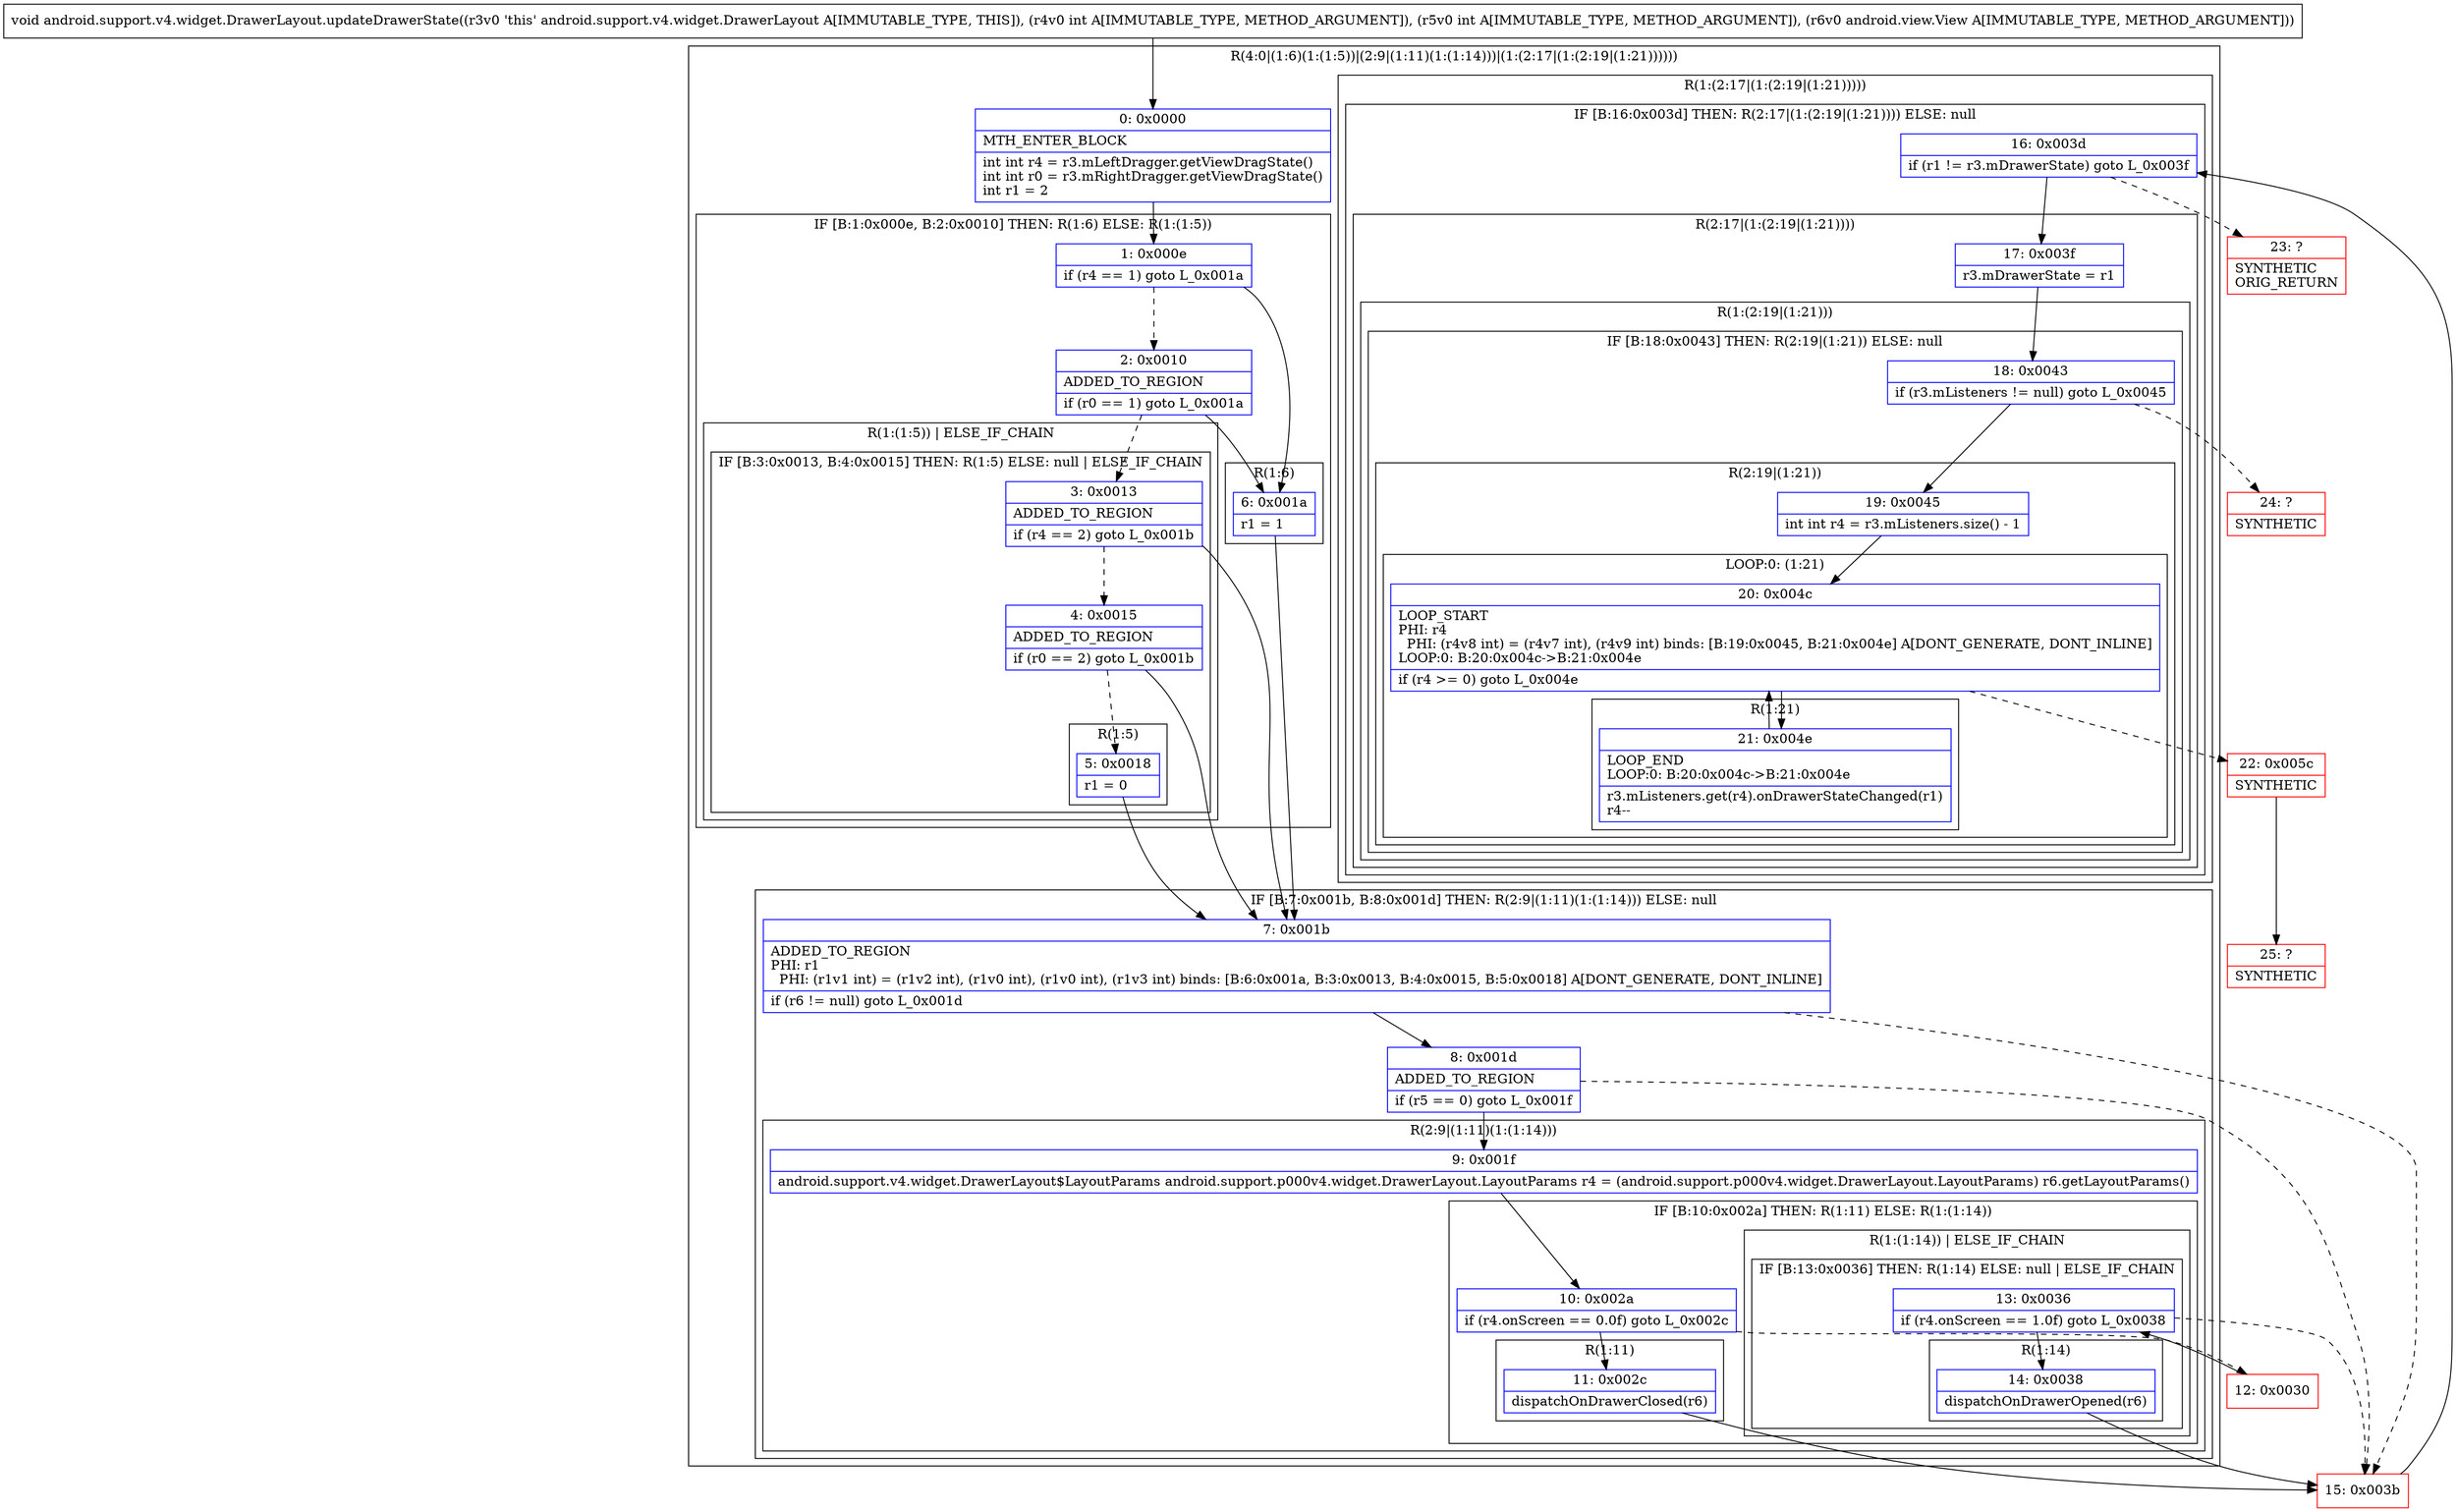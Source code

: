 digraph "CFG forandroid.support.v4.widget.DrawerLayout.updateDrawerState(IILandroid\/view\/View;)V" {
subgraph cluster_Region_1685167248 {
label = "R(4:0|(1:6)(1:(1:5))|(2:9|(1:11)(1:(1:14)))|(1:(2:17|(1:(2:19|(1:21))))))";
node [shape=record,color=blue];
Node_0 [shape=record,label="{0\:\ 0x0000|MTH_ENTER_BLOCK\l|int int r4 = r3.mLeftDragger.getViewDragState()\lint int r0 = r3.mRightDragger.getViewDragState()\lint r1 = 2\l}"];
subgraph cluster_IfRegion_107694062 {
label = "IF [B:1:0x000e, B:2:0x0010] THEN: R(1:6) ELSE: R(1:(1:5))";
node [shape=record,color=blue];
Node_1 [shape=record,label="{1\:\ 0x000e|if (r4 == 1) goto L_0x001a\l}"];
Node_2 [shape=record,label="{2\:\ 0x0010|ADDED_TO_REGION\l|if (r0 == 1) goto L_0x001a\l}"];
subgraph cluster_Region_561084013 {
label = "R(1:6)";
node [shape=record,color=blue];
Node_6 [shape=record,label="{6\:\ 0x001a|r1 = 1\l}"];
}
subgraph cluster_Region_175813354 {
label = "R(1:(1:5)) | ELSE_IF_CHAIN\l";
node [shape=record,color=blue];
subgraph cluster_IfRegion_139580248 {
label = "IF [B:3:0x0013, B:4:0x0015] THEN: R(1:5) ELSE: null | ELSE_IF_CHAIN\l";
node [shape=record,color=blue];
Node_3 [shape=record,label="{3\:\ 0x0013|ADDED_TO_REGION\l|if (r4 == 2) goto L_0x001b\l}"];
Node_4 [shape=record,label="{4\:\ 0x0015|ADDED_TO_REGION\l|if (r0 == 2) goto L_0x001b\l}"];
subgraph cluster_Region_1233972175 {
label = "R(1:5)";
node [shape=record,color=blue];
Node_5 [shape=record,label="{5\:\ 0x0018|r1 = 0\l}"];
}
}
}
}
subgraph cluster_IfRegion_887167958 {
label = "IF [B:7:0x001b, B:8:0x001d] THEN: R(2:9|(1:11)(1:(1:14))) ELSE: null";
node [shape=record,color=blue];
Node_7 [shape=record,label="{7\:\ 0x001b|ADDED_TO_REGION\lPHI: r1 \l  PHI: (r1v1 int) = (r1v2 int), (r1v0 int), (r1v0 int), (r1v3 int) binds: [B:6:0x001a, B:3:0x0013, B:4:0x0015, B:5:0x0018] A[DONT_GENERATE, DONT_INLINE]\l|if (r6 != null) goto L_0x001d\l}"];
Node_8 [shape=record,label="{8\:\ 0x001d|ADDED_TO_REGION\l|if (r5 == 0) goto L_0x001f\l}"];
subgraph cluster_Region_2142227936 {
label = "R(2:9|(1:11)(1:(1:14)))";
node [shape=record,color=blue];
Node_9 [shape=record,label="{9\:\ 0x001f|android.support.v4.widget.DrawerLayout$LayoutParams android.support.p000v4.widget.DrawerLayout.LayoutParams r4 = (android.support.p000v4.widget.DrawerLayout.LayoutParams) r6.getLayoutParams()\l}"];
subgraph cluster_IfRegion_1251305718 {
label = "IF [B:10:0x002a] THEN: R(1:11) ELSE: R(1:(1:14))";
node [shape=record,color=blue];
Node_10 [shape=record,label="{10\:\ 0x002a|if (r4.onScreen == 0.0f) goto L_0x002c\l}"];
subgraph cluster_Region_1754576072 {
label = "R(1:11)";
node [shape=record,color=blue];
Node_11 [shape=record,label="{11\:\ 0x002c|dispatchOnDrawerClosed(r6)\l}"];
}
subgraph cluster_Region_171383007 {
label = "R(1:(1:14)) | ELSE_IF_CHAIN\l";
node [shape=record,color=blue];
subgraph cluster_IfRegion_858522169 {
label = "IF [B:13:0x0036] THEN: R(1:14) ELSE: null | ELSE_IF_CHAIN\l";
node [shape=record,color=blue];
Node_13 [shape=record,label="{13\:\ 0x0036|if (r4.onScreen == 1.0f) goto L_0x0038\l}"];
subgraph cluster_Region_1426396817 {
label = "R(1:14)";
node [shape=record,color=blue];
Node_14 [shape=record,label="{14\:\ 0x0038|dispatchOnDrawerOpened(r6)\l}"];
}
}
}
}
}
}
subgraph cluster_Region_1770428492 {
label = "R(1:(2:17|(1:(2:19|(1:21)))))";
node [shape=record,color=blue];
subgraph cluster_IfRegion_352620839 {
label = "IF [B:16:0x003d] THEN: R(2:17|(1:(2:19|(1:21)))) ELSE: null";
node [shape=record,color=blue];
Node_16 [shape=record,label="{16\:\ 0x003d|if (r1 != r3.mDrawerState) goto L_0x003f\l}"];
subgraph cluster_Region_323570636 {
label = "R(2:17|(1:(2:19|(1:21))))";
node [shape=record,color=blue];
Node_17 [shape=record,label="{17\:\ 0x003f|r3.mDrawerState = r1\l}"];
subgraph cluster_Region_620319552 {
label = "R(1:(2:19|(1:21)))";
node [shape=record,color=blue];
subgraph cluster_IfRegion_381306592 {
label = "IF [B:18:0x0043] THEN: R(2:19|(1:21)) ELSE: null";
node [shape=record,color=blue];
Node_18 [shape=record,label="{18\:\ 0x0043|if (r3.mListeners != null) goto L_0x0045\l}"];
subgraph cluster_Region_400413630 {
label = "R(2:19|(1:21))";
node [shape=record,color=blue];
Node_19 [shape=record,label="{19\:\ 0x0045|int int r4 = r3.mListeners.size() \- 1\l}"];
subgraph cluster_LoopRegion_643954123 {
label = "LOOP:0: (1:21)";
node [shape=record,color=blue];
Node_20 [shape=record,label="{20\:\ 0x004c|LOOP_START\lPHI: r4 \l  PHI: (r4v8 int) = (r4v7 int), (r4v9 int) binds: [B:19:0x0045, B:21:0x004e] A[DONT_GENERATE, DONT_INLINE]\lLOOP:0: B:20:0x004c\-\>B:21:0x004e\l|if (r4 \>= 0) goto L_0x004e\l}"];
subgraph cluster_Region_966886870 {
label = "R(1:21)";
node [shape=record,color=blue];
Node_21 [shape=record,label="{21\:\ 0x004e|LOOP_END\lLOOP:0: B:20:0x004c\-\>B:21:0x004e\l|r3.mListeners.get(r4).onDrawerStateChanged(r1)\lr4\-\-\l}"];
}
}
}
}
}
}
}
}
}
Node_12 [shape=record,color=red,label="{12\:\ 0x0030}"];
Node_15 [shape=record,color=red,label="{15\:\ 0x003b}"];
Node_22 [shape=record,color=red,label="{22\:\ 0x005c|SYNTHETIC\l}"];
Node_23 [shape=record,color=red,label="{23\:\ ?|SYNTHETIC\lORIG_RETURN\l}"];
Node_24 [shape=record,color=red,label="{24\:\ ?|SYNTHETIC\l}"];
Node_25 [shape=record,color=red,label="{25\:\ ?|SYNTHETIC\l}"];
MethodNode[shape=record,label="{void android.support.v4.widget.DrawerLayout.updateDrawerState((r3v0 'this' android.support.v4.widget.DrawerLayout A[IMMUTABLE_TYPE, THIS]), (r4v0 int A[IMMUTABLE_TYPE, METHOD_ARGUMENT]), (r5v0 int A[IMMUTABLE_TYPE, METHOD_ARGUMENT]), (r6v0 android.view.View A[IMMUTABLE_TYPE, METHOD_ARGUMENT])) }"];
MethodNode -> Node_0;
Node_0 -> Node_1;
Node_1 -> Node_2[style=dashed];
Node_1 -> Node_6;
Node_2 -> Node_3[style=dashed];
Node_2 -> Node_6;
Node_6 -> Node_7;
Node_3 -> Node_4[style=dashed];
Node_3 -> Node_7;
Node_4 -> Node_5[style=dashed];
Node_4 -> Node_7;
Node_5 -> Node_7;
Node_7 -> Node_8;
Node_7 -> Node_15[style=dashed];
Node_8 -> Node_9;
Node_8 -> Node_15[style=dashed];
Node_9 -> Node_10;
Node_10 -> Node_11;
Node_10 -> Node_12[style=dashed];
Node_11 -> Node_15;
Node_13 -> Node_14;
Node_13 -> Node_15[style=dashed];
Node_14 -> Node_15;
Node_16 -> Node_17;
Node_16 -> Node_23[style=dashed];
Node_17 -> Node_18;
Node_18 -> Node_19;
Node_18 -> Node_24[style=dashed];
Node_19 -> Node_20;
Node_20 -> Node_21;
Node_20 -> Node_22[style=dashed];
Node_21 -> Node_20;
Node_12 -> Node_13;
Node_15 -> Node_16;
Node_22 -> Node_25;
}

